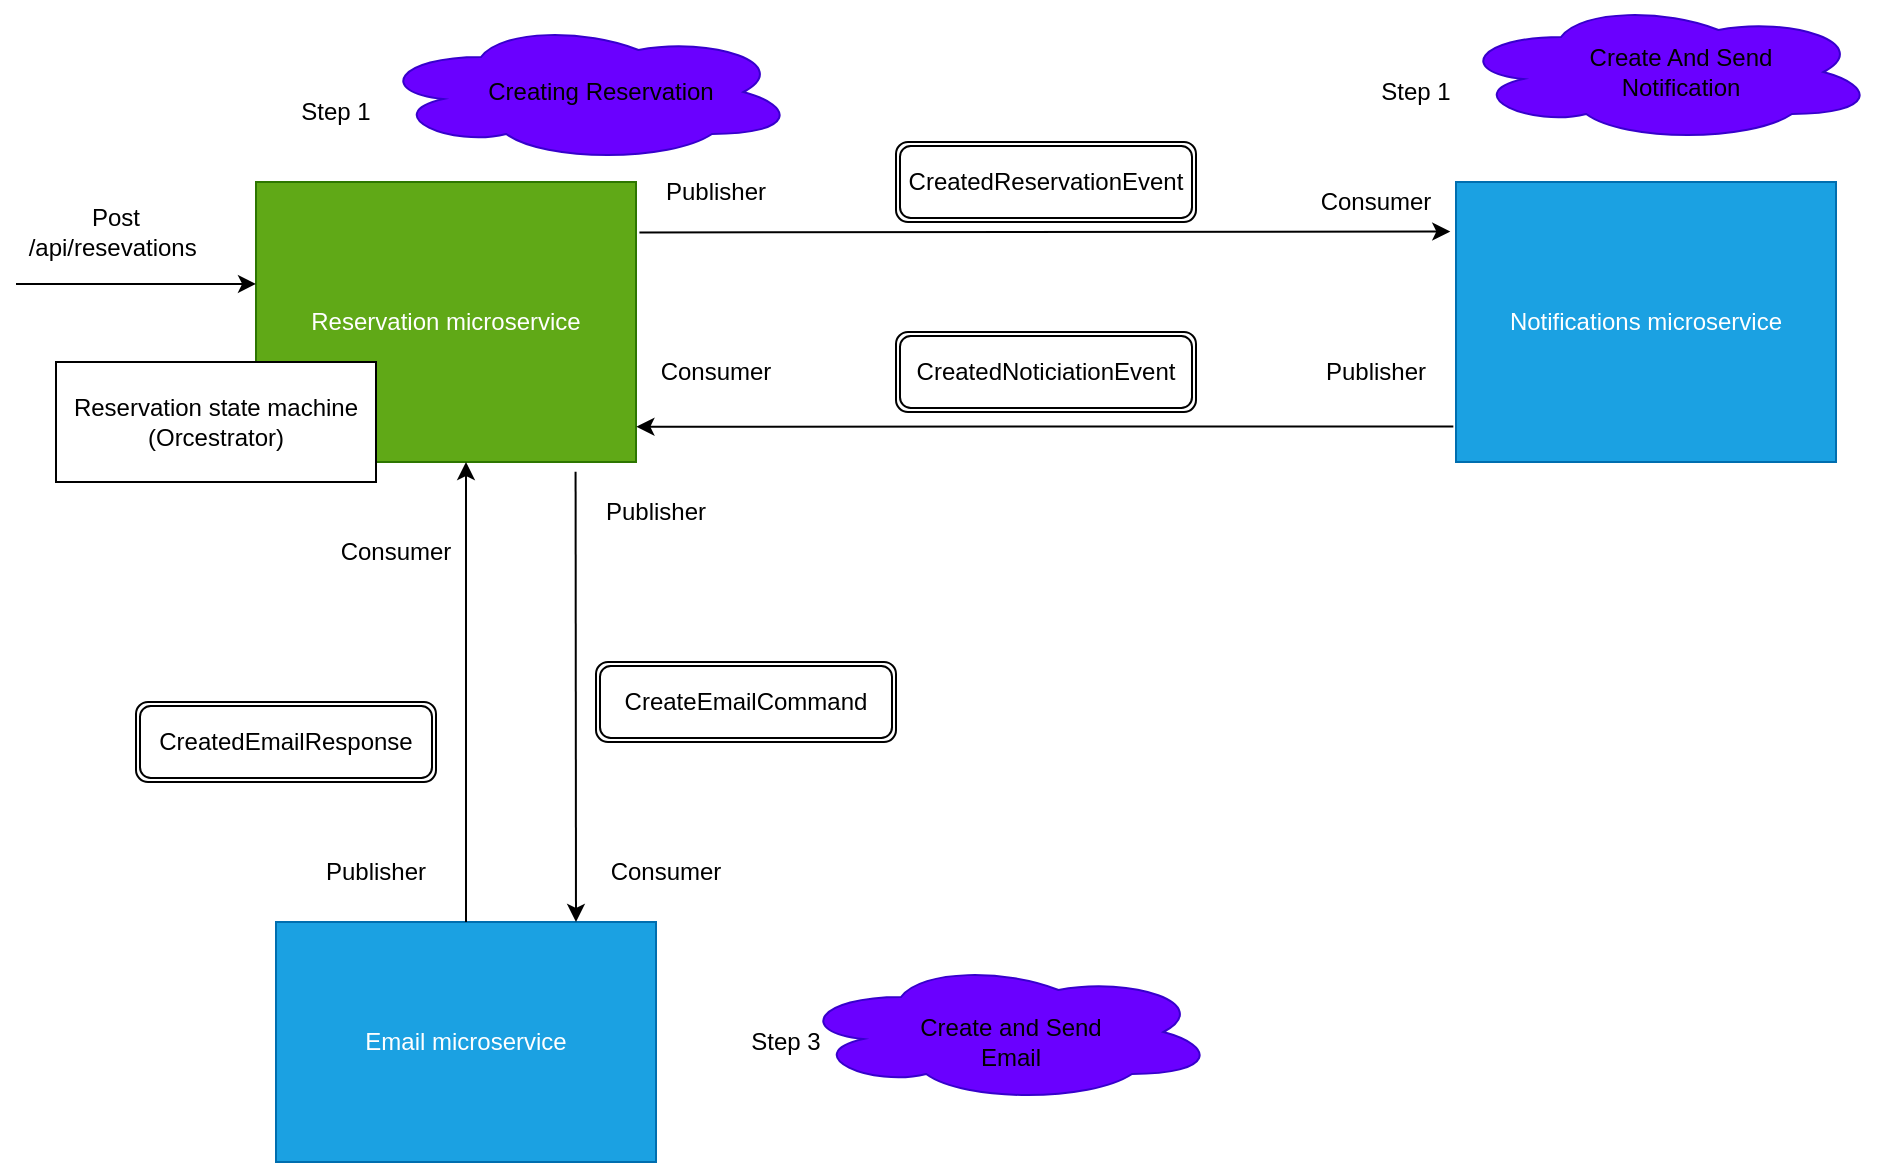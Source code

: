 <mxfile version="21.4.0" type="device">
  <diagram name="Page-1" id="prgj0ACUzZ8hv-Qcq1tn">
    <mxGraphModel dx="441" dy="259" grid="1" gridSize="10" guides="1" tooltips="1" connect="1" arrows="1" fold="1" page="1" pageScale="1" pageWidth="850" pageHeight="1100" math="0" shadow="0">
      <root>
        <mxCell id="0" />
        <mxCell id="1" parent="0" />
        <mxCell id="Ppy8xZ3GpLMqL5RuFNkA-1" value="Reservation microservice" style="rounded=0;whiteSpace=wrap;html=1;fillColor=#60a917;fontColor=#ffffff;strokeColor=#2D7600;" vertex="1" parent="1">
          <mxGeometry x="130" y="110" width="190" height="140" as="geometry" />
        </mxCell>
        <mxCell id="Ppy8xZ3GpLMqL5RuFNkA-2" value="Reservation state machine (Orcestrator)" style="rounded=0;whiteSpace=wrap;html=1;" vertex="1" parent="1">
          <mxGeometry x="30" y="200" width="160" height="60" as="geometry" />
        </mxCell>
        <mxCell id="Ppy8xZ3GpLMqL5RuFNkA-3" value="" style="endArrow=classic;html=1;rounded=0;entryX=0;entryY=0.364;entryDx=0;entryDy=0;entryPerimeter=0;" edge="1" parent="1" target="Ppy8xZ3GpLMqL5RuFNkA-1">
          <mxGeometry width="50" height="50" relative="1" as="geometry">
            <mxPoint x="10" y="161" as="sourcePoint" />
            <mxPoint x="90" y="180" as="targetPoint" />
          </mxGeometry>
        </mxCell>
        <mxCell id="Ppy8xZ3GpLMqL5RuFNkA-5" value="Post /api/resevations&amp;nbsp;" style="text;html=1;strokeColor=none;fillColor=none;align=center;verticalAlign=middle;whiteSpace=wrap;rounded=0;" vertex="1" parent="1">
          <mxGeometry x="30" y="120" width="60" height="30" as="geometry" />
        </mxCell>
        <mxCell id="Ppy8xZ3GpLMqL5RuFNkA-6" value="" style="endArrow=classic;html=1;rounded=0;exitX=1.009;exitY=0.18;exitDx=0;exitDy=0;entryX=-0.015;entryY=0.177;entryDx=0;entryDy=0;entryPerimeter=0;exitPerimeter=0;" edge="1" parent="1" source="Ppy8xZ3GpLMqL5RuFNkA-1" target="Ppy8xZ3GpLMqL5RuFNkA-7">
          <mxGeometry width="50" height="50" relative="1" as="geometry">
            <mxPoint x="319.24" y="180.01" as="sourcePoint" />
            <mxPoint x="610.0" y="187" as="targetPoint" />
          </mxGeometry>
        </mxCell>
        <mxCell id="Ppy8xZ3GpLMqL5RuFNkA-7" value="Notifications microservice" style="rounded=0;whiteSpace=wrap;html=1;fillColor=#1ba1e2;strokeColor=#006EAF;fontColor=#ffffff;" vertex="1" parent="1">
          <mxGeometry x="730" y="110" width="190" height="140" as="geometry" />
        </mxCell>
        <mxCell id="Ppy8xZ3GpLMqL5RuFNkA-10" value="Email microservice" style="rounded=0;whiteSpace=wrap;html=1;fillColor=#1ba1e2;strokeColor=#006EAF;fontColor=#ffffff;" vertex="1" parent="1">
          <mxGeometry x="140" y="480" width="190" height="120" as="geometry" />
        </mxCell>
        <mxCell id="Ppy8xZ3GpLMqL5RuFNkA-11" value="Publisher" style="text;html=1;strokeColor=none;fillColor=none;align=center;verticalAlign=middle;whiteSpace=wrap;rounded=0;" vertex="1" parent="1">
          <mxGeometry x="330" y="100" width="60" height="30" as="geometry" />
        </mxCell>
        <mxCell id="Ppy8xZ3GpLMqL5RuFNkA-14" value="CreatedReservationEvent" style="shape=ext;double=1;rounded=1;whiteSpace=wrap;html=1;" vertex="1" parent="1">
          <mxGeometry x="450" y="90" width="150" height="40" as="geometry" />
        </mxCell>
        <mxCell id="Ppy8xZ3GpLMqL5RuFNkA-15" value="Consumer&lt;br&gt;" style="text;html=1;strokeColor=none;fillColor=none;align=center;verticalAlign=middle;whiteSpace=wrap;rounded=0;" vertex="1" parent="1">
          <mxGeometry x="660" y="105" width="60" height="30" as="geometry" />
        </mxCell>
        <mxCell id="Ppy8xZ3GpLMqL5RuFNkA-16" value="" style="endArrow=classic;html=1;rounded=0;exitX=-0.007;exitY=0.873;exitDx=0;exitDy=0;entryX=1.001;entryY=0.874;entryDx=0;entryDy=0;entryPerimeter=0;exitPerimeter=0;" edge="1" parent="1" source="Ppy8xZ3GpLMqL5RuFNkA-7" target="Ppy8xZ3GpLMqL5RuFNkA-1">
          <mxGeometry width="50" height="50" relative="1" as="geometry">
            <mxPoint x="430" y="280" as="sourcePoint" />
            <mxPoint x="320" y="220" as="targetPoint" />
          </mxGeometry>
        </mxCell>
        <mxCell id="Ppy8xZ3GpLMqL5RuFNkA-17" value="Publisher" style="text;html=1;strokeColor=none;fillColor=none;align=center;verticalAlign=middle;whiteSpace=wrap;rounded=0;" vertex="1" parent="1">
          <mxGeometry x="660" y="190" width="60" height="30" as="geometry" />
        </mxCell>
        <mxCell id="Ppy8xZ3GpLMqL5RuFNkA-18" value="Consumer&lt;br&gt;" style="text;html=1;strokeColor=none;fillColor=none;align=center;verticalAlign=middle;whiteSpace=wrap;rounded=0;" vertex="1" parent="1">
          <mxGeometry x="330" y="190" width="60" height="30" as="geometry" />
        </mxCell>
        <mxCell id="Ppy8xZ3GpLMqL5RuFNkA-19" value="CreatedNoticiationEvent" style="shape=ext;double=1;rounded=1;whiteSpace=wrap;html=1;" vertex="1" parent="1">
          <mxGeometry x="450" y="185" width="150" height="40" as="geometry" />
        </mxCell>
        <mxCell id="Ppy8xZ3GpLMqL5RuFNkA-22" value="Step 1" style="text;html=1;strokeColor=none;fillColor=none;align=center;verticalAlign=middle;whiteSpace=wrap;rounded=0;" vertex="1" parent="1">
          <mxGeometry x="140" y="60" width="60" height="30" as="geometry" />
        </mxCell>
        <mxCell id="Ppy8xZ3GpLMqL5RuFNkA-23" value="" style="endArrow=classic;html=1;rounded=0;exitX=0.841;exitY=1.035;exitDx=0;exitDy=0;exitPerimeter=0;" edge="1" parent="1" source="Ppy8xZ3GpLMqL5RuFNkA-1">
          <mxGeometry width="50" height="50" relative="1" as="geometry">
            <mxPoint x="440" y="400" as="sourcePoint" />
            <mxPoint x="290" y="480" as="targetPoint" />
          </mxGeometry>
        </mxCell>
        <mxCell id="Ppy8xZ3GpLMqL5RuFNkA-24" value="CreateEmailCommand" style="shape=ext;double=1;rounded=1;whiteSpace=wrap;html=1;" vertex="1" parent="1">
          <mxGeometry x="300" y="350" width="150" height="40" as="geometry" />
        </mxCell>
        <mxCell id="Ppy8xZ3GpLMqL5RuFNkA-27" value="Step 3" style="text;html=1;strokeColor=none;fillColor=none;align=center;verticalAlign=middle;whiteSpace=wrap;rounded=0;" vertex="1" parent="1">
          <mxGeometry x="365" y="525" width="60" height="30" as="geometry" />
        </mxCell>
        <mxCell id="Ppy8xZ3GpLMqL5RuFNkA-28" value="" style="ellipse;shape=cloud;whiteSpace=wrap;html=1;fillColor=#6a00ff;fontColor=#ffffff;strokeColor=#3700CC;" vertex="1" parent="1">
          <mxGeometry x="400" y="500" width="210" height="70" as="geometry" />
        </mxCell>
        <mxCell id="Ppy8xZ3GpLMqL5RuFNkA-29" value="Create and Send Email" style="text;html=1;strokeColor=none;fillColor=none;align=center;verticalAlign=middle;whiteSpace=wrap;rounded=0;" vertex="1" parent="1">
          <mxGeometry x="445" y="525" width="125" height="30" as="geometry" />
        </mxCell>
        <mxCell id="Ppy8xZ3GpLMqL5RuFNkA-38" value="" style="ellipse;shape=cloud;whiteSpace=wrap;html=1;fillColor=#6a00ff;fontColor=#ffffff;strokeColor=#3700CC;" vertex="1" parent="1">
          <mxGeometry x="190" y="30" width="210" height="70" as="geometry" />
        </mxCell>
        <mxCell id="Ppy8xZ3GpLMqL5RuFNkA-39" value="Creating Reservation" style="text;html=1;strokeColor=none;fillColor=none;align=center;verticalAlign=middle;whiteSpace=wrap;rounded=0;" vertex="1" parent="1">
          <mxGeometry x="240" y="50" width="125" height="30" as="geometry" />
        </mxCell>
        <mxCell id="Ppy8xZ3GpLMqL5RuFNkA-40" value="Step 1" style="text;html=1;strokeColor=none;fillColor=none;align=center;verticalAlign=middle;whiteSpace=wrap;rounded=0;" vertex="1" parent="1">
          <mxGeometry x="680" y="50" width="60" height="30" as="geometry" />
        </mxCell>
        <mxCell id="Ppy8xZ3GpLMqL5RuFNkA-41" value="" style="ellipse;shape=cloud;whiteSpace=wrap;html=1;fillColor=#6a00ff;fontColor=#ffffff;strokeColor=#3700CC;" vertex="1" parent="1">
          <mxGeometry x="730" y="20" width="210" height="70" as="geometry" />
        </mxCell>
        <mxCell id="Ppy8xZ3GpLMqL5RuFNkA-42" value="Create And Send Notification" style="text;html=1;strokeColor=none;fillColor=none;align=center;verticalAlign=middle;whiteSpace=wrap;rounded=0;" vertex="1" parent="1">
          <mxGeometry x="780" y="40" width="125" height="30" as="geometry" />
        </mxCell>
        <mxCell id="Ppy8xZ3GpLMqL5RuFNkA-43" value="" style="endArrow=classic;html=1;rounded=0;exitX=0.5;exitY=0;exitDx=0;exitDy=0;" edge="1" parent="1" source="Ppy8xZ3GpLMqL5RuFNkA-10">
          <mxGeometry width="50" height="50" relative="1" as="geometry">
            <mxPoint x="300" y="265" as="sourcePoint" />
            <mxPoint x="235" y="250" as="targetPoint" />
          </mxGeometry>
        </mxCell>
        <mxCell id="Ppy8xZ3GpLMqL5RuFNkA-44" value="CreatedEmailResponse" style="shape=ext;double=1;rounded=1;whiteSpace=wrap;html=1;" vertex="1" parent="1">
          <mxGeometry x="70" y="370" width="150" height="40" as="geometry" />
        </mxCell>
        <mxCell id="Ppy8xZ3GpLMqL5RuFNkA-45" value="Publisher" style="text;html=1;strokeColor=none;fillColor=none;align=center;verticalAlign=middle;whiteSpace=wrap;rounded=0;" vertex="1" parent="1">
          <mxGeometry x="300" y="260" width="60" height="30" as="geometry" />
        </mxCell>
        <mxCell id="Ppy8xZ3GpLMqL5RuFNkA-46" value="Publisher" style="text;html=1;strokeColor=none;fillColor=none;align=center;verticalAlign=middle;whiteSpace=wrap;rounded=0;" vertex="1" parent="1">
          <mxGeometry x="160" y="440" width="60" height="30" as="geometry" />
        </mxCell>
        <mxCell id="Ppy8xZ3GpLMqL5RuFNkA-47" value="Consumer&lt;br&gt;" style="text;html=1;strokeColor=none;fillColor=none;align=center;verticalAlign=middle;whiteSpace=wrap;rounded=0;" vertex="1" parent="1">
          <mxGeometry x="305" y="440" width="60" height="30" as="geometry" />
        </mxCell>
        <mxCell id="Ppy8xZ3GpLMqL5RuFNkA-48" value="Consumer&lt;br&gt;" style="text;html=1;strokeColor=none;fillColor=none;align=center;verticalAlign=middle;whiteSpace=wrap;rounded=0;" vertex="1" parent="1">
          <mxGeometry x="170" y="280" width="60" height="30" as="geometry" />
        </mxCell>
      </root>
    </mxGraphModel>
  </diagram>
</mxfile>
